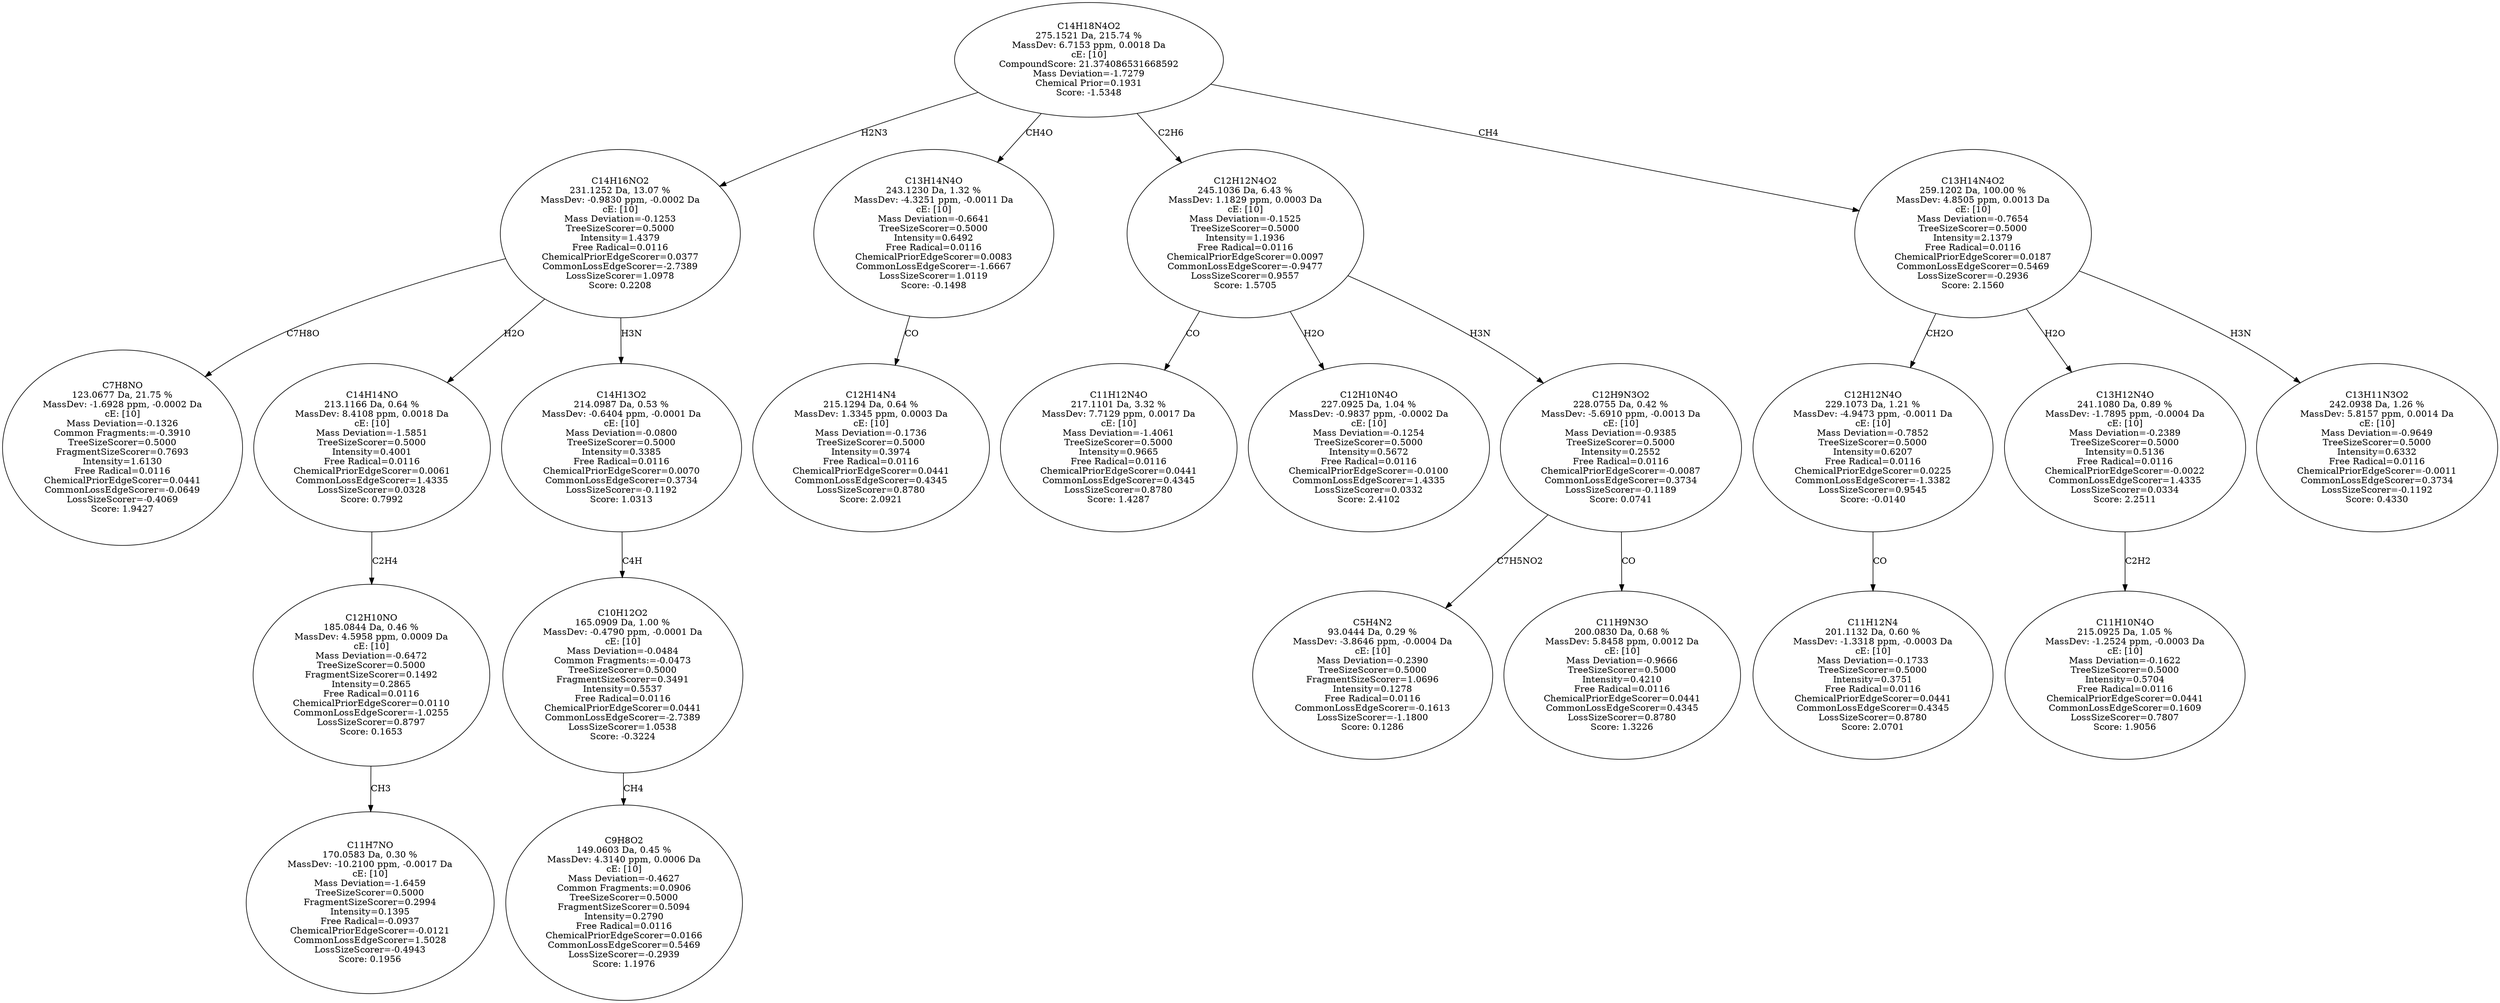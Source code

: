 strict digraph {
v1 [label="C7H8NO\n123.0677 Da, 21.75 %\nMassDev: -1.6928 ppm, -0.0002 Da\ncE: [10]\nMass Deviation=-0.1326\nCommon Fragments:=-0.3910\nTreeSizeScorer=0.5000\nFragmentSizeScorer=0.7693\nIntensity=1.6130\nFree Radical=0.0116\nChemicalPriorEdgeScorer=0.0441\nCommonLossEdgeScorer=-0.0649\nLossSizeScorer=-0.4069\nScore: 1.9427"];
v2 [label="C11H7NO\n170.0583 Da, 0.30 %\nMassDev: -10.2100 ppm, -0.0017 Da\ncE: [10]\nMass Deviation=-1.6459\nTreeSizeScorer=0.5000\nFragmentSizeScorer=0.2994\nIntensity=0.1395\nFree Radical=-0.0937\nChemicalPriorEdgeScorer=-0.0121\nCommonLossEdgeScorer=1.5028\nLossSizeScorer=-0.4943\nScore: 0.1956"];
v3 [label="C12H10NO\n185.0844 Da, 0.46 %\nMassDev: 4.5958 ppm, 0.0009 Da\ncE: [10]\nMass Deviation=-0.6472\nTreeSizeScorer=0.5000\nFragmentSizeScorer=0.1492\nIntensity=0.2865\nFree Radical=0.0116\nChemicalPriorEdgeScorer=0.0110\nCommonLossEdgeScorer=-1.0255\nLossSizeScorer=0.8797\nScore: 0.1653"];
v4 [label="C14H14NO\n213.1166 Da, 0.64 %\nMassDev: 8.4108 ppm, 0.0018 Da\ncE: [10]\nMass Deviation=-1.5851\nTreeSizeScorer=0.5000\nIntensity=0.4001\nFree Radical=0.0116\nChemicalPriorEdgeScorer=0.0061\nCommonLossEdgeScorer=1.4335\nLossSizeScorer=0.0328\nScore: 0.7992"];
v5 [label="C9H8O2\n149.0603 Da, 0.45 %\nMassDev: 4.3140 ppm, 0.0006 Da\ncE: [10]\nMass Deviation=-0.4627\nCommon Fragments:=0.0906\nTreeSizeScorer=0.5000\nFragmentSizeScorer=0.5094\nIntensity=0.2790\nFree Radical=0.0116\nChemicalPriorEdgeScorer=0.0166\nCommonLossEdgeScorer=0.5469\nLossSizeScorer=-0.2939\nScore: 1.1976"];
v6 [label="C10H12O2\n165.0909 Da, 1.00 %\nMassDev: -0.4790 ppm, -0.0001 Da\ncE: [10]\nMass Deviation=-0.0484\nCommon Fragments:=-0.0473\nTreeSizeScorer=0.5000\nFragmentSizeScorer=0.3491\nIntensity=0.5537\nFree Radical=0.0116\nChemicalPriorEdgeScorer=0.0441\nCommonLossEdgeScorer=-2.7389\nLossSizeScorer=1.0538\nScore: -0.3224"];
v7 [label="C14H13O2\n214.0987 Da, 0.53 %\nMassDev: -0.6404 ppm, -0.0001 Da\ncE: [10]\nMass Deviation=-0.0800\nTreeSizeScorer=0.5000\nIntensity=0.3385\nFree Radical=0.0116\nChemicalPriorEdgeScorer=0.0070\nCommonLossEdgeScorer=0.3734\nLossSizeScorer=-0.1192\nScore: 1.0313"];
v8 [label="C14H16NO2\n231.1252 Da, 13.07 %\nMassDev: -0.9830 ppm, -0.0002 Da\ncE: [10]\nMass Deviation=-0.1253\nTreeSizeScorer=0.5000\nIntensity=1.4379\nFree Radical=0.0116\nChemicalPriorEdgeScorer=0.0377\nCommonLossEdgeScorer=-2.7389\nLossSizeScorer=1.0978\nScore: 0.2208"];
v9 [label="C12H14N4\n215.1294 Da, 0.64 %\nMassDev: 1.3345 ppm, 0.0003 Da\ncE: [10]\nMass Deviation=-0.1736\nTreeSizeScorer=0.5000\nIntensity=0.3974\nFree Radical=0.0116\nChemicalPriorEdgeScorer=0.0441\nCommonLossEdgeScorer=0.4345\nLossSizeScorer=0.8780\nScore: 2.0921"];
v10 [label="C13H14N4O\n243.1230 Da, 1.32 %\nMassDev: -4.3251 ppm, -0.0011 Da\ncE: [10]\nMass Deviation=-0.6641\nTreeSizeScorer=0.5000\nIntensity=0.6492\nFree Radical=0.0116\nChemicalPriorEdgeScorer=0.0083\nCommonLossEdgeScorer=-1.6667\nLossSizeScorer=1.0119\nScore: -0.1498"];
v11 [label="C11H12N4O\n217.1101 Da, 3.32 %\nMassDev: 7.7129 ppm, 0.0017 Da\ncE: [10]\nMass Deviation=-1.4061\nTreeSizeScorer=0.5000\nIntensity=0.9665\nFree Radical=0.0116\nChemicalPriorEdgeScorer=0.0441\nCommonLossEdgeScorer=0.4345\nLossSizeScorer=0.8780\nScore: 1.4287"];
v12 [label="C12H10N4O\n227.0925 Da, 1.04 %\nMassDev: -0.9837 ppm, -0.0002 Da\ncE: [10]\nMass Deviation=-0.1254\nTreeSizeScorer=0.5000\nIntensity=0.5672\nFree Radical=0.0116\nChemicalPriorEdgeScorer=-0.0100\nCommonLossEdgeScorer=1.4335\nLossSizeScorer=0.0332\nScore: 2.4102"];
v13 [label="C5H4N2\n93.0444 Da, 0.29 %\nMassDev: -3.8646 ppm, -0.0004 Da\ncE: [10]\nMass Deviation=-0.2390\nTreeSizeScorer=0.5000\nFragmentSizeScorer=1.0696\nIntensity=0.1278\nFree Radical=0.0116\nCommonLossEdgeScorer=-0.1613\nLossSizeScorer=-1.1800\nScore: 0.1286"];
v14 [label="C11H9N3O\n200.0830 Da, 0.68 %\nMassDev: 5.8458 ppm, 0.0012 Da\ncE: [10]\nMass Deviation=-0.9666\nTreeSizeScorer=0.5000\nIntensity=0.4210\nFree Radical=0.0116\nChemicalPriorEdgeScorer=0.0441\nCommonLossEdgeScorer=0.4345\nLossSizeScorer=0.8780\nScore: 1.3226"];
v15 [label="C12H9N3O2\n228.0755 Da, 0.42 %\nMassDev: -5.6910 ppm, -0.0013 Da\ncE: [10]\nMass Deviation=-0.9385\nTreeSizeScorer=0.5000\nIntensity=0.2552\nFree Radical=0.0116\nChemicalPriorEdgeScorer=-0.0087\nCommonLossEdgeScorer=0.3734\nLossSizeScorer=-0.1189\nScore: 0.0741"];
v16 [label="C12H12N4O2\n245.1036 Da, 6.43 %\nMassDev: 1.1829 ppm, 0.0003 Da\ncE: [10]\nMass Deviation=-0.1525\nTreeSizeScorer=0.5000\nIntensity=1.1936\nFree Radical=0.0116\nChemicalPriorEdgeScorer=0.0097\nCommonLossEdgeScorer=-0.9477\nLossSizeScorer=0.9557\nScore: 1.5705"];
v17 [label="C11H12N4\n201.1132 Da, 0.60 %\nMassDev: -1.3318 ppm, -0.0003 Da\ncE: [10]\nMass Deviation=-0.1733\nTreeSizeScorer=0.5000\nIntensity=0.3751\nFree Radical=0.0116\nChemicalPriorEdgeScorer=0.0441\nCommonLossEdgeScorer=0.4345\nLossSizeScorer=0.8780\nScore: 2.0701"];
v18 [label="C12H12N4O\n229.1073 Da, 1.21 %\nMassDev: -4.9473 ppm, -0.0011 Da\ncE: [10]\nMass Deviation=-0.7852\nTreeSizeScorer=0.5000\nIntensity=0.6207\nFree Radical=0.0116\nChemicalPriorEdgeScorer=0.0225\nCommonLossEdgeScorer=-1.3382\nLossSizeScorer=0.9545\nScore: -0.0140"];
v19 [label="C11H10N4O\n215.0925 Da, 1.05 %\nMassDev: -1.2524 ppm, -0.0003 Da\ncE: [10]\nMass Deviation=-0.1622\nTreeSizeScorer=0.5000\nIntensity=0.5704\nFree Radical=0.0116\nChemicalPriorEdgeScorer=0.0441\nCommonLossEdgeScorer=0.1609\nLossSizeScorer=0.7807\nScore: 1.9056"];
v20 [label="C13H12N4O\n241.1080 Da, 0.89 %\nMassDev: -1.7895 ppm, -0.0004 Da\ncE: [10]\nMass Deviation=-0.2389\nTreeSizeScorer=0.5000\nIntensity=0.5136\nFree Radical=0.0116\nChemicalPriorEdgeScorer=-0.0022\nCommonLossEdgeScorer=1.4335\nLossSizeScorer=0.0334\nScore: 2.2511"];
v21 [label="C13H11N3O2\n242.0938 Da, 1.26 %\nMassDev: 5.8157 ppm, 0.0014 Da\ncE: [10]\nMass Deviation=-0.9649\nTreeSizeScorer=0.5000\nIntensity=0.6332\nFree Radical=0.0116\nChemicalPriorEdgeScorer=-0.0011\nCommonLossEdgeScorer=0.3734\nLossSizeScorer=-0.1192\nScore: 0.4330"];
v22 [label="C13H14N4O2\n259.1202 Da, 100.00 %\nMassDev: 4.8505 ppm, 0.0013 Da\ncE: [10]\nMass Deviation=-0.7654\nTreeSizeScorer=0.5000\nIntensity=2.1379\nFree Radical=0.0116\nChemicalPriorEdgeScorer=0.0187\nCommonLossEdgeScorer=0.5469\nLossSizeScorer=-0.2936\nScore: 2.1560"];
v23 [label="C14H18N4O2\n275.1521 Da, 215.74 %\nMassDev: 6.7153 ppm, 0.0018 Da\ncE: [10]\nCompoundScore: 21.374086531668592\nMass Deviation=-1.7279\nChemical Prior=0.1931\nScore: -1.5348"];
v8 -> v1 [label="C7H8O"];
v3 -> v2 [label="CH3"];
v4 -> v3 [label="C2H4"];
v8 -> v4 [label="H2O"];
v6 -> v5 [label="CH4"];
v7 -> v6 [label="C4H"];
v8 -> v7 [label="H3N"];
v23 -> v8 [label="H2N3"];
v10 -> v9 [label="CO"];
v23 -> v10 [label="CH4O"];
v16 -> v11 [label="CO"];
v16 -> v12 [label="H2O"];
v15 -> v13 [label="C7H5NO2"];
v15 -> v14 [label="CO"];
v16 -> v15 [label="H3N"];
v23 -> v16 [label="C2H6"];
v18 -> v17 [label="CO"];
v22 -> v18 [label="CH2O"];
v20 -> v19 [label="C2H2"];
v22 -> v20 [label="H2O"];
v22 -> v21 [label="H3N"];
v23 -> v22 [label="CH4"];
}